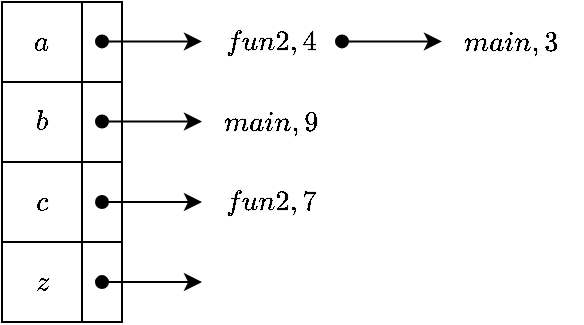 <mxfile version="20.7.4" type="device"><diagram id="gVGqevTLdEIviv_d7AgR" name="Pagina-1"><mxGraphModel dx="473" dy="289" grid="1" gridSize="10" guides="1" tooltips="1" connect="1" arrows="1" fold="1" page="1" pageScale="1" pageWidth="827" pageHeight="1169" math="1" shadow="0"><root><mxCell id="0"/><mxCell id="1" parent="0"/><mxCell id="8xl2vzsWLnCtORq8DZrs-136" value="$$a$$" style="rounded=0;whiteSpace=wrap;html=1;fillColor=#FFFFFF;" parent="1" vertex="1"><mxGeometry x="80" y="40" width="40" height="40" as="geometry"/></mxCell><mxCell id="8xl2vzsWLnCtORq8DZrs-137" value="$$b$$" style="rounded=0;whiteSpace=wrap;html=1;fillColor=#FFFFFF;" parent="1" vertex="1"><mxGeometry x="80" y="80" width="40" height="40" as="geometry"/></mxCell><mxCell id="8xl2vzsWLnCtORq8DZrs-138" value="$$c$$" style="rounded=0;whiteSpace=wrap;html=1;fillColor=#FFFFFF;" parent="1" vertex="1"><mxGeometry x="80" y="120" width="40" height="40" as="geometry"/></mxCell><mxCell id="8xl2vzsWLnCtORq8DZrs-139" value="$$z$$" style="rounded=0;whiteSpace=wrap;html=1;fillColor=#FFFFFF;" parent="1" vertex="1"><mxGeometry x="80" y="160" width="40" height="40" as="geometry"/></mxCell><mxCell id="8xl2vzsWLnCtORq8DZrs-140" value="" style="rounded=0;whiteSpace=wrap;html=1;fillColor=#FFFFFF;" parent="1" vertex="1"><mxGeometry x="120" y="40" width="20" height="40" as="geometry"/></mxCell><mxCell id="8xl2vzsWLnCtORq8DZrs-141" value="" style="rounded=0;whiteSpace=wrap;html=1;fillColor=#FFFFFF;" parent="1" vertex="1"><mxGeometry x="120" y="80" width="20" height="40" as="geometry"/></mxCell><mxCell id="8xl2vzsWLnCtORq8DZrs-142" value="" style="rounded=0;whiteSpace=wrap;html=1;fillColor=#FFFFFF;" parent="1" vertex="1"><mxGeometry x="120" y="120" width="20" height="40" as="geometry"/></mxCell><mxCell id="8xl2vzsWLnCtORq8DZrs-143" value="" style="rounded=0;whiteSpace=wrap;html=1;fillColor=#FFFFFF;" parent="1" vertex="1"><mxGeometry x="120" y="160" width="20" height="40" as="geometry"/></mxCell><mxCell id="8xl2vzsWLnCtORq8DZrs-144" value="" style="endArrow=classic;html=1;rounded=0;strokeWidth=1;startArrow=oval;startFill=1;" parent="1" edge="1"><mxGeometry width="50" height="50" relative="1" as="geometry"><mxPoint x="250" y="59.71" as="sourcePoint"/><mxPoint x="300" y="59.71" as="targetPoint"/></mxGeometry></mxCell><mxCell id="8xl2vzsWLnCtORq8DZrs-146" value="" style="endArrow=classic;html=1;rounded=0;strokeWidth=1;startArrow=oval;startFill=1;" parent="1" edge="1"><mxGeometry width="50" height="50" relative="1" as="geometry"><mxPoint x="130" y="140" as="sourcePoint"/><mxPoint x="180" y="140" as="targetPoint"/></mxGeometry></mxCell><mxCell id="8xl2vzsWLnCtORq8DZrs-147" value="" style="endArrow=classic;html=1;rounded=0;strokeWidth=1;startArrow=oval;startFill=1;" parent="1" edge="1"><mxGeometry width="50" height="50" relative="1" as="geometry"><mxPoint x="130" y="180.05" as="sourcePoint"/><mxPoint x="180" y="180.05" as="targetPoint"/></mxGeometry></mxCell><mxCell id="8xl2vzsWLnCtORq8DZrs-148" value="$$main, 3$$" style="text;html=1;strokeColor=none;fillColor=none;align=center;verticalAlign=middle;whiteSpace=wrap;rounded=0;" parent="1" vertex="1"><mxGeometry x="300" y="40" width="70" height="40" as="geometry"/></mxCell><mxCell id="8xl2vzsWLnCtORq8DZrs-150" value="" style="endArrow=classic;html=1;rounded=0;strokeWidth=1;startArrow=oval;startFill=1;" parent="1" edge="1"><mxGeometry width="50" height="50" relative="1" as="geometry"><mxPoint x="130" y="59.71" as="sourcePoint"/><mxPoint x="180" y="59.71" as="targetPoint"/></mxGeometry></mxCell><mxCell id="8xl2vzsWLnCtORq8DZrs-151" value="$$fun2, 4$$" style="text;html=1;strokeColor=none;fillColor=none;align=center;verticalAlign=middle;whiteSpace=wrap;rounded=0;" parent="1" vertex="1"><mxGeometry x="180" y="40" width="70" height="40" as="geometry"/></mxCell><mxCell id="8xl2vzsWLnCtORq8DZrs-152" value="$$fun2, 7$$" style="text;html=1;strokeColor=none;fillColor=none;align=center;verticalAlign=middle;whiteSpace=wrap;rounded=0;" parent="1" vertex="1"><mxGeometry x="180" y="120" width="70" height="40" as="geometry"/></mxCell><mxCell id="8xl2vzsWLnCtORq8DZrs-153" value="" style="endArrow=classic;html=1;rounded=0;strokeWidth=1;startArrow=oval;startFill=1;" parent="1" edge="1"><mxGeometry width="50" height="50" relative="1" as="geometry"><mxPoint x="130" y="99.76" as="sourcePoint"/><mxPoint x="180" y="99.76" as="targetPoint"/></mxGeometry></mxCell><mxCell id="8xl2vzsWLnCtORq8DZrs-154" value="$$main, 9$$" style="text;html=1;strokeColor=none;fillColor=none;align=center;verticalAlign=middle;whiteSpace=wrap;rounded=0;" parent="1" vertex="1"><mxGeometry x="180" y="80" width="70" height="40" as="geometry"/></mxCell></root></mxGraphModel></diagram></mxfile>